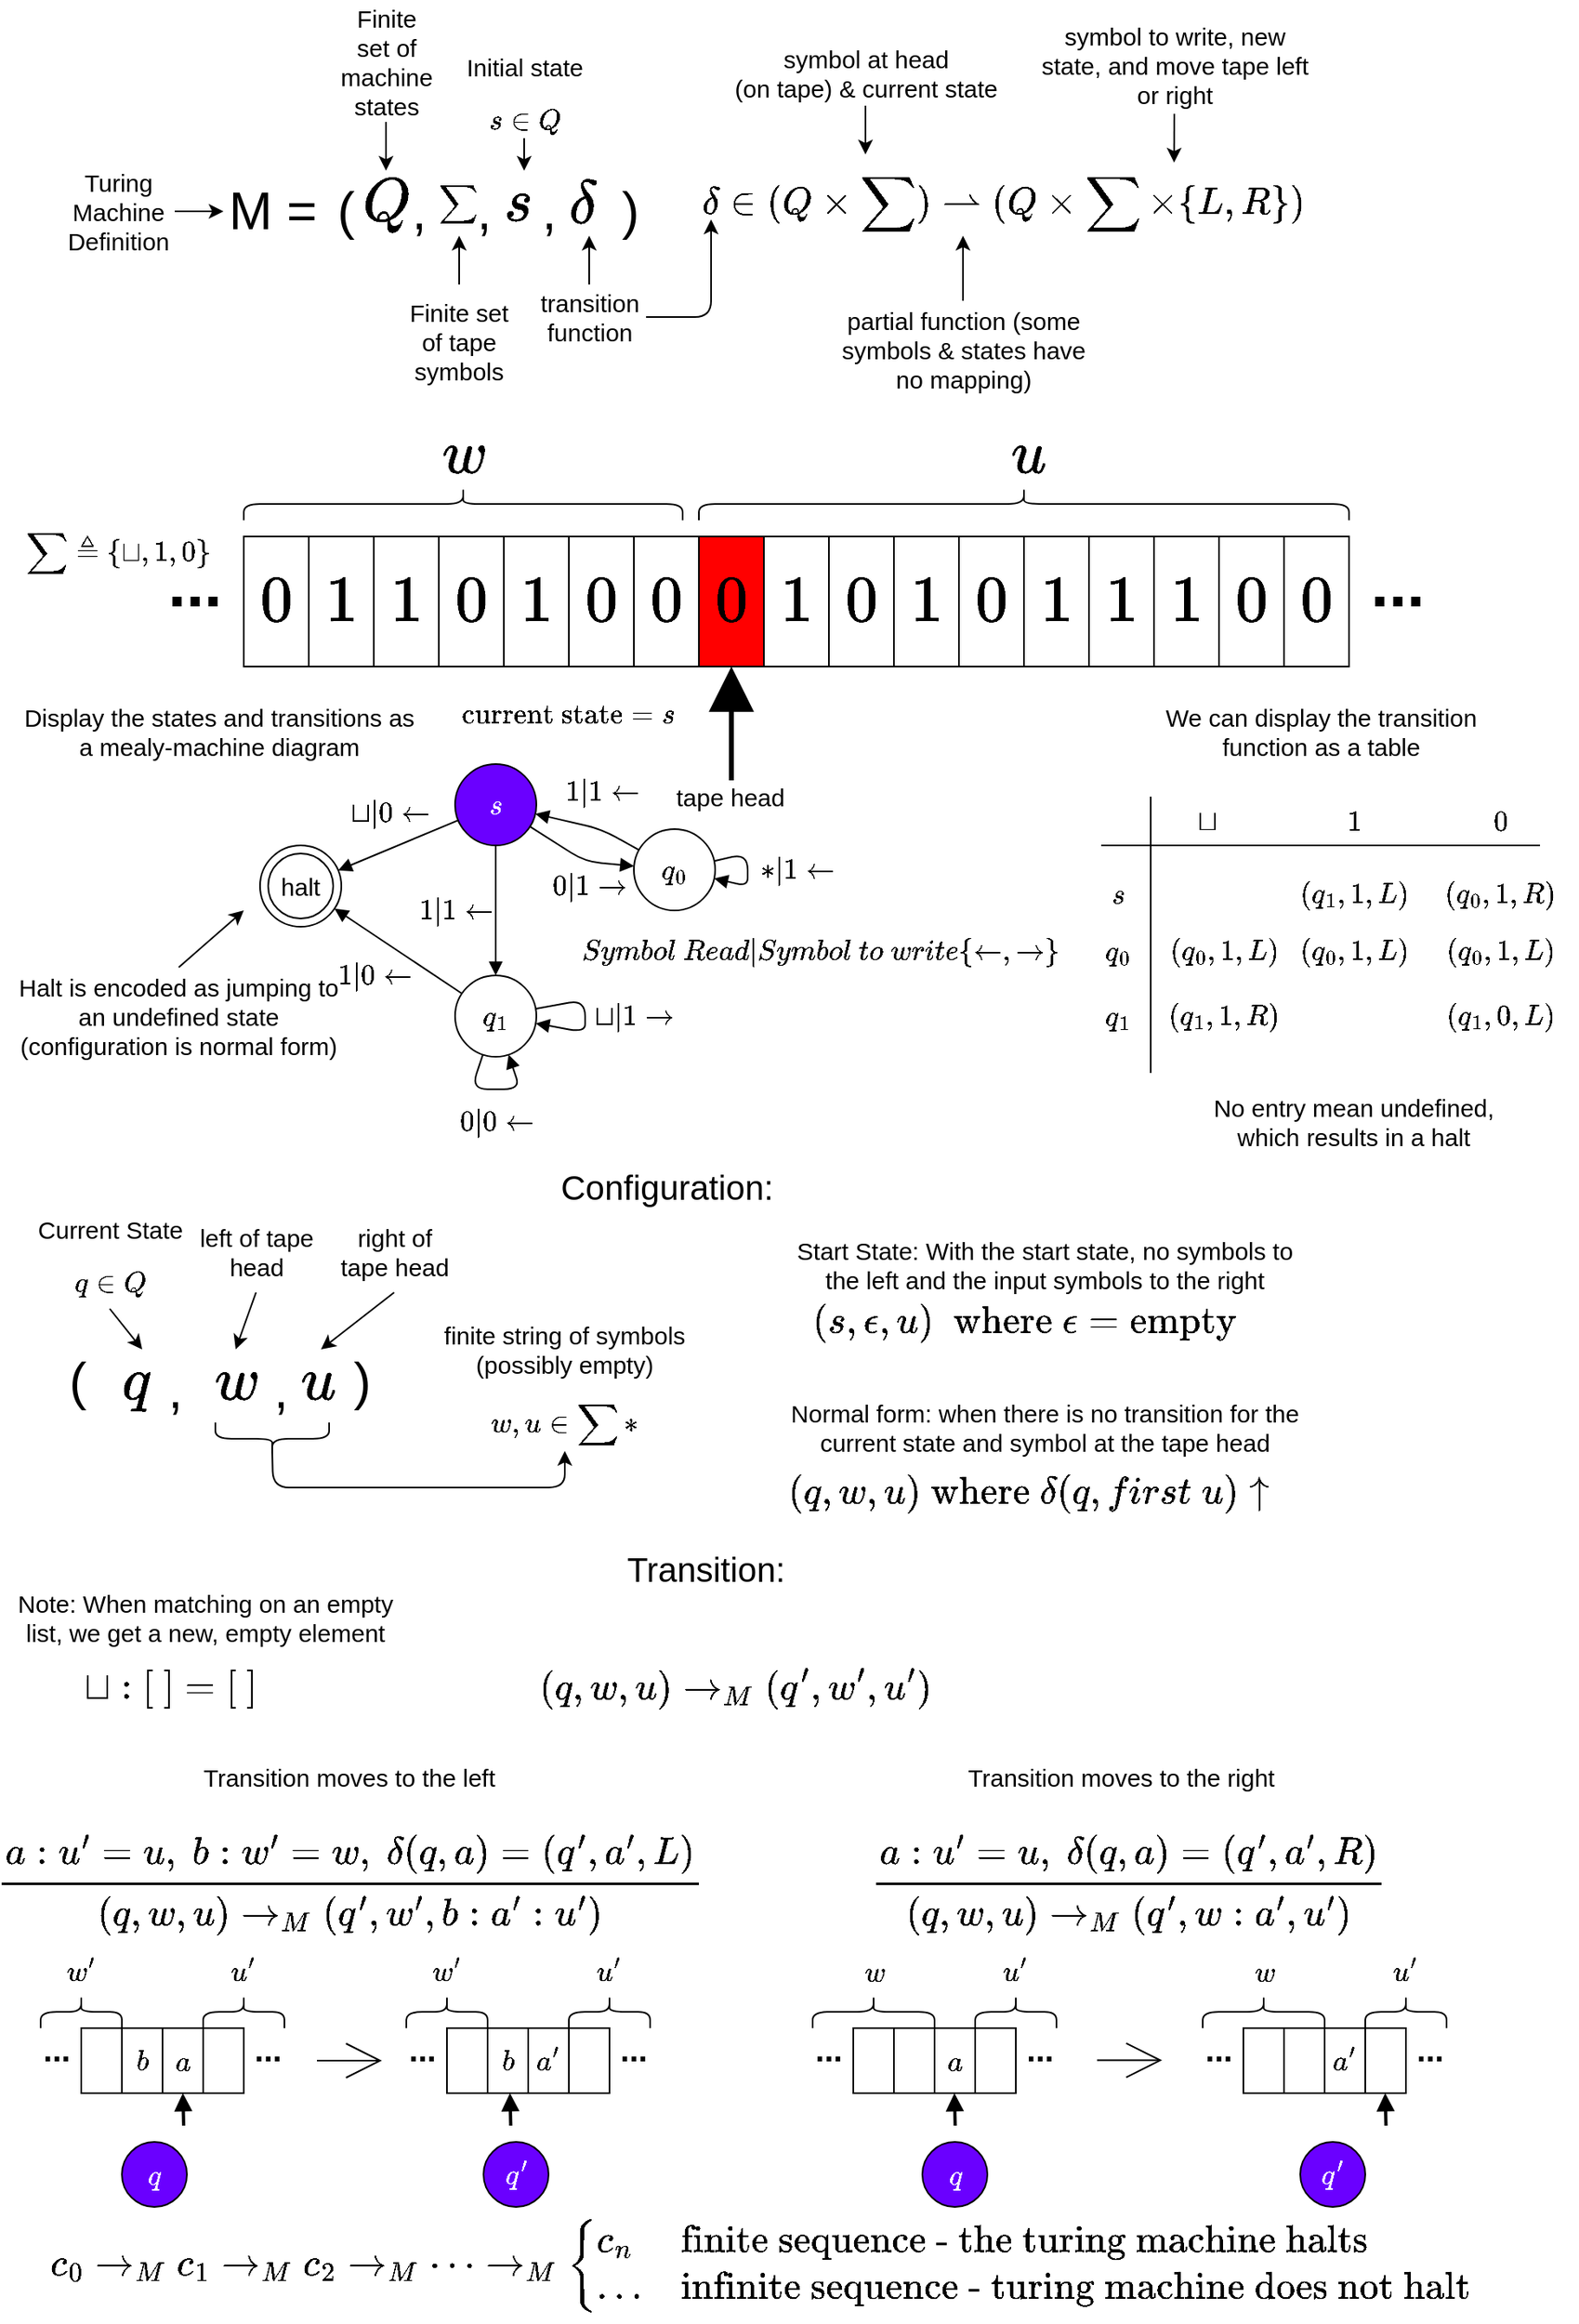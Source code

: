 <mxfile version="13.9.9" type="device"><diagram id="NkrquLTsiqt-V4ARRKd3" name="Page-1"><mxGraphModel dx="1936" dy="2066" grid="1" gridSize="10" guides="1" tooltips="1" connect="1" arrows="1" fold="1" page="1" pageScale="1" pageWidth="850" pageHeight="1100" math="1" shadow="0"><root><mxCell id="0"/><mxCell id="1" parent="0"/><mxCell id="69" value="" style="ellipse;whiteSpace=wrap;html=1;aspect=fixed;fontSize=15;strokeColor=#000000;fillColor=none;fontColor=#ffffff;" parent="1" vertex="1"><mxGeometry x="160" y="-570" width="50" height="50" as="geometry"/></mxCell><mxCell id="25" value="$$\delta \in (Q \times \sum) \rightharpoonup (Q \times \sum \times \{L,R\})$$" style="text;html=1;strokeColor=none;fillColor=none;align=center;verticalAlign=middle;whiteSpace=wrap;rounded=0;fontSize=20;" parent="1" vertex="1"><mxGeometry x="467.5" y="-985" width="300" height="40" as="geometry"/></mxCell><mxCell id="2" value="&lt;font style=&quot;font-size: 32px&quot;&gt;M =&lt;/font&gt;" style="text;html=1;strokeColor=none;fillColor=none;align=center;verticalAlign=middle;whiteSpace=wrap;rounded=0;" parent="1" vertex="1"><mxGeometry x="137.5" y="-975" width="60" height="30" as="geometry"/></mxCell><mxCell id="3" value="$$Q$$" style="text;html=1;strokeColor=none;fillColor=none;align=center;verticalAlign=middle;whiteSpace=wrap;rounded=0;fontSize=32;" parent="1" vertex="1"><mxGeometry x="217.5" y="-985" width="40" height="40" as="geometry"/></mxCell><mxCell id="5" value="$$\sum$$" style="text;whiteSpace=wrap;html=1;fontSize=14;verticalAlign=middle;" parent="1" vertex="1"><mxGeometry x="267.5" y="-985" width="30" height="40" as="geometry"/></mxCell><mxCell id="6" value="$$s$$" style="text;whiteSpace=wrap;html=1;fontSize=32;verticalAlign=middle;" parent="1" vertex="1"><mxGeometry x="307.5" y="-985" width="30" height="40" as="geometry"/></mxCell><mxCell id="7" value="$$\delta$$" style="text;whiteSpace=wrap;html=1;fontSize=32;verticalAlign=middle;" parent="1" vertex="1"><mxGeometry x="347.5" y="-982.5" width="30" height="37.5" as="geometry"/></mxCell><mxCell id="8" value="(" style="text;html=1;strokeColor=none;fillColor=none;align=center;verticalAlign=middle;whiteSpace=wrap;rounded=0;fontSize=32;" parent="1" vertex="1"><mxGeometry x="197.5" y="-975" width="30" height="30" as="geometry"/></mxCell><mxCell id="9" value=")" style="text;html=1;strokeColor=none;fillColor=none;align=center;verticalAlign=middle;whiteSpace=wrap;rounded=0;fontSize=32;" parent="1" vertex="1"><mxGeometry x="377.5" y="-975" width="20" height="30" as="geometry"/></mxCell><mxCell id="10" value="," style="text;html=1;strokeColor=none;fillColor=none;align=center;verticalAlign=middle;whiteSpace=wrap;rounded=0;fontSize=32;" parent="1" vertex="1"><mxGeometry x="287.5" y="-975" width="20" height="30" as="geometry"/></mxCell><mxCell id="12" value="," style="text;html=1;strokeColor=none;fillColor=none;align=center;verticalAlign=middle;whiteSpace=wrap;rounded=0;fontSize=32;" parent="1" vertex="1"><mxGeometry x="247.5" y="-975" width="20" height="30" as="geometry"/></mxCell><mxCell id="13" value="," style="text;html=1;strokeColor=none;fillColor=none;align=center;verticalAlign=middle;whiteSpace=wrap;rounded=0;fontSize=32;" parent="1" vertex="1"><mxGeometry x="327.5" y="-975" width="20" height="30" as="geometry"/></mxCell><mxCell id="16" style="edgeStyle=none;html=1;exitX=0.5;exitY=1;exitDx=0;exitDy=0;entryX=0.5;entryY=0;entryDx=0;entryDy=0;fontSize=15;" parent="1" source="15" target="3" edge="1"><mxGeometry relative="1" as="geometry"/></mxCell><mxCell id="15" value="Finite set of machine states" style="text;html=1;strokeColor=none;fillColor=none;align=center;verticalAlign=middle;whiteSpace=wrap;rounded=0;fontSize=15;" parent="1" vertex="1"><mxGeometry x="207.5" y="-1090" width="60" height="75" as="geometry"/></mxCell><mxCell id="18" style="edgeStyle=none;html=1;exitX=0.5;exitY=0;exitDx=0;exitDy=0;entryX=0.5;entryY=1;entryDx=0;entryDy=0;fontSize=15;" parent="1" source="17" target="5" edge="1"><mxGeometry relative="1" as="geometry"/></mxCell><mxCell id="17" value="Finite set of tape symbols" style="text;html=1;strokeColor=none;fillColor=none;align=center;verticalAlign=middle;whiteSpace=wrap;rounded=0;fontSize=15;" parent="1" vertex="1"><mxGeometry x="250" y="-915" width="65" height="70" as="geometry"/></mxCell><mxCell id="20" style="edgeStyle=none;html=1;exitX=0.5;exitY=1;exitDx=0;exitDy=0;entryX=0.5;entryY=0;entryDx=0;entryDy=0;fontSize=15;" parent="1" source="19" target="6" edge="1"><mxGeometry relative="1" as="geometry"/></mxCell><mxCell id="19" value="Initial state $$s \in Q$$" style="text;html=1;strokeColor=none;fillColor=none;align=center;verticalAlign=middle;whiteSpace=wrap;rounded=0;fontSize=15;" parent="1" vertex="1"><mxGeometry x="278.75" y="-1045" width="87.5" height="40" as="geometry"/></mxCell><mxCell id="22" style="edgeStyle=none;html=1;exitX=0.5;exitY=0;exitDx=0;exitDy=0;entryX=0.5;entryY=1;entryDx=0;entryDy=0;fontSize=15;" parent="1" source="21" target="7" edge="1"><mxGeometry relative="1" as="geometry"/></mxCell><mxCell id="21" value="transition function" style="text;html=1;strokeColor=none;fillColor=none;align=center;verticalAlign=middle;whiteSpace=wrap;rounded=0;fontSize=15;" parent="1" vertex="1"><mxGeometry x="318.75" y="-915" width="87.5" height="40" as="geometry"/></mxCell><mxCell id="24" style="edgeStyle=none;html=1;exitX=1;exitY=0.5;exitDx=0;exitDy=0;entryX=0;entryY=0.5;entryDx=0;entryDy=0;fontSize=15;" parent="1" source="23" target="2" edge="1"><mxGeometry relative="1" as="geometry"/></mxCell><mxCell id="23" value="Turing Machine Definition" style="text;html=1;strokeColor=none;fillColor=none;align=center;verticalAlign=middle;whiteSpace=wrap;rounded=0;fontSize=15;" parent="1" vertex="1"><mxGeometry x="37.5" y="-990" width="70" height="60" as="geometry"/></mxCell><mxCell id="27" style="edgeStyle=none;html=1;exitX=0.5;exitY=1;exitDx=0;exitDy=0;fontSize=20;" parent="1" source="26" edge="1"><mxGeometry relative="1" as="geometry"><mxPoint x="532.5" y="-995" as="targetPoint"/></mxGeometry></mxCell><mxCell id="26" value="symbol at head &lt;br&gt;(on tape) &amp;amp; current state" style="text;html=1;strokeColor=none;fillColor=none;align=center;verticalAlign=middle;whiteSpace=wrap;rounded=0;fontSize=15;" parent="1" vertex="1"><mxGeometry x="447.5" y="-1065" width="170" height="40" as="geometry"/></mxCell><mxCell id="29" style="edgeStyle=none;html=1;exitX=0.5;exitY=1;exitDx=0;exitDy=0;fontSize=20;" parent="1" source="28" edge="1"><mxGeometry relative="1" as="geometry"><mxPoint x="722.378" y="-990" as="targetPoint"/></mxGeometry></mxCell><mxCell id="28" value="symbol to write, new state, and move tape left or right" style="text;html=1;strokeColor=none;fillColor=none;align=center;verticalAlign=middle;whiteSpace=wrap;rounded=0;fontSize=15;" parent="1" vertex="1"><mxGeometry x="637.5" y="-1080" width="170" height="60" as="geometry"/></mxCell><mxCell id="30" value="$$0$$" style="rounded=0;whiteSpace=wrap;html=1;fontSize=34;fillColor=none;strokeColor=#000000;" parent="1" vertex="1"><mxGeometry x="150" y="-760" width="40" height="80" as="geometry"/></mxCell><mxCell id="31" value="$$1$$" style="rounded=0;whiteSpace=wrap;html=1;fontSize=34;fillColor=none;strokeColor=#000000;" parent="1" vertex="1"><mxGeometry x="190" y="-760" width="40" height="80" as="geometry"/></mxCell><mxCell id="32" value="$$1$$" style="rounded=0;whiteSpace=wrap;html=1;fontSize=34;fillColor=none;strokeColor=#000000;" parent="1" vertex="1"><mxGeometry x="230" y="-760" width="40" height="80" as="geometry"/></mxCell><mxCell id="33" value="$$0$$" style="rounded=0;whiteSpace=wrap;html=1;fontSize=34;fillColor=none;strokeColor=#000000;" parent="1" vertex="1"><mxGeometry x="270" y="-760" width="40" height="80" as="geometry"/></mxCell><mxCell id="34" value="$$1$$" style="rounded=0;whiteSpace=wrap;html=1;fontSize=34;fillColor=none;strokeColor=#000000;" parent="1" vertex="1"><mxGeometry x="310" y="-760" width="40" height="80" as="geometry"/></mxCell><mxCell id="35" value="$$0$$" style="rounded=0;whiteSpace=wrap;html=1;fontSize=34;fillColor=none;strokeColor=#000000;" parent="1" vertex="1"><mxGeometry x="350" y="-760" width="40" height="80" as="geometry"/></mxCell><mxCell id="36" value="$$0$$" style="rounded=0;whiteSpace=wrap;html=1;fontSize=34;fillColor=none;strokeColor=#000000;" parent="1" vertex="1"><mxGeometry x="390" y="-760" width="40" height="80" as="geometry"/></mxCell><mxCell id="37" value="$$0$$" style="rounded=0;whiteSpace=wrap;html=1;fontSize=34;fillColor=#FF0000;strokeColor=#000000;" parent="1" vertex="1"><mxGeometry x="430" y="-760" width="40" height="80" as="geometry"/></mxCell><mxCell id="38" value="$$1$$" style="rounded=0;whiteSpace=wrap;html=1;fontSize=34;fillColor=none;strokeColor=#000000;" parent="1" vertex="1"><mxGeometry x="470" y="-760" width="40" height="80" as="geometry"/></mxCell><mxCell id="39" value="$$0$$" style="rounded=0;whiteSpace=wrap;html=1;fontSize=34;fillColor=none;strokeColor=#000000;" parent="1" vertex="1"><mxGeometry x="510" y="-760" width="40" height="80" as="geometry"/></mxCell><mxCell id="40" value="$$1$$" style="rounded=0;whiteSpace=wrap;html=1;fontSize=34;fillColor=none;strokeColor=#000000;" parent="1" vertex="1"><mxGeometry x="550" y="-760" width="40" height="80" as="geometry"/></mxCell><mxCell id="41" value="$$0$$" style="rounded=0;whiteSpace=wrap;html=1;fontSize=34;fillColor=none;strokeColor=#000000;" parent="1" vertex="1"><mxGeometry x="590" y="-760" width="40" height="80" as="geometry"/></mxCell><mxCell id="42" value="$$1$$" style="rounded=0;whiteSpace=wrap;html=1;fontSize=34;fillColor=none;strokeColor=#000000;" parent="1" vertex="1"><mxGeometry x="630" y="-760" width="40" height="80" as="geometry"/></mxCell><mxCell id="43" value="$$1$$" style="rounded=0;whiteSpace=wrap;html=1;fontSize=34;fillColor=none;strokeColor=#000000;" parent="1" vertex="1"><mxGeometry x="670" y="-760" width="40" height="80" as="geometry"/></mxCell><mxCell id="44" value="$$1$$" style="rounded=0;whiteSpace=wrap;html=1;fontSize=34;fillColor=none;strokeColor=#000000;" parent="1" vertex="1"><mxGeometry x="710" y="-760" width="40" height="80" as="geometry"/></mxCell><mxCell id="45" value="$$0$$" style="rounded=0;whiteSpace=wrap;html=1;fontSize=34;fillColor=none;strokeColor=#000000;" parent="1" vertex="1"><mxGeometry x="750" y="-760" width="40" height="80" as="geometry"/></mxCell><mxCell id="46" value="$$0$$" style="rounded=0;whiteSpace=wrap;html=1;fontSize=34;fillColor=none;strokeColor=#000000;" parent="1" vertex="1"><mxGeometry x="790" y="-760" width="40" height="80" as="geometry"/></mxCell><mxCell id="54" value="..." style="text;html=1;strokeColor=none;fillColor=none;align=center;verticalAlign=bottom;whiteSpace=wrap;rounded=0;fontSize=40;fontStyle=1" parent="1" vertex="1"><mxGeometry x="90" y="-735" width="60" height="30" as="geometry"/></mxCell><mxCell id="55" value="..." style="text;html=1;strokeColor=none;fillColor=none;align=center;verticalAlign=bottom;whiteSpace=wrap;rounded=0;fontSize=40;fontStyle=1" parent="1" vertex="1"><mxGeometry x="830" y="-735" width="60" height="30" as="geometry"/></mxCell><mxCell id="56" value="$$\sum \triangleq \{\sqcup,1,0\}$$" style="text;html=1;strokeColor=none;fillColor=none;align=center;verticalAlign=middle;whiteSpace=wrap;rounded=0;fontSize=15;" parent="1" vertex="1"><mxGeometry x="10" y="-780" width="125" height="60" as="geometry"/></mxCell><mxCell id="58" value="" style="endArrow=block;html=1;fontSize=15;entryX=0.5;entryY=1;entryDx=0;entryDy=0;endFill=1;endSize=20;strokeWidth=3;" parent="1" target="37" edge="1"><mxGeometry width="50" height="50" relative="1" as="geometry"><mxPoint x="450" y="-610" as="sourcePoint"/><mxPoint x="510" y="-630" as="targetPoint"/></mxGeometry></mxCell><mxCell id="59" value="tape head" style="text;html=1;strokeColor=none;fillColor=none;align=center;verticalAlign=middle;whiteSpace=wrap;rounded=0;fontSize=15;" parent="1" vertex="1"><mxGeometry x="398.75" y="-610" width="101.25" height="20" as="geometry"/></mxCell><mxCell id="60" value="partial function (some symbols &amp;amp; states have no mapping)" style="text;html=1;strokeColor=none;fillColor=none;align=center;verticalAlign=middle;whiteSpace=wrap;rounded=0;fontSize=15;" parent="1" vertex="1"><mxGeometry x="507.5" y="-905" width="170" height="60" as="geometry"/></mxCell><mxCell id="62" style="edgeStyle=none;html=1;exitX=0.5;exitY=0;exitDx=0;exitDy=0;fontSize=20;" parent="1" source="60" edge="1"><mxGeometry relative="1" as="geometry"><mxPoint x="537.5" y="-1035" as="sourcePoint"/><mxPoint x="592.5" y="-945" as="targetPoint"/></mxGeometry></mxCell><mxCell id="64" style="edgeStyle=none;html=1;fontSize=20;" parent="1" edge="1"><mxGeometry relative="1" as="geometry"><mxPoint x="397.5" y="-895" as="sourcePoint"/><mxPoint x="437.5" y="-955" as="targetPoint"/><Array as="points"><mxPoint x="437.5" y="-895"/></Array></mxGeometry></mxCell><mxCell id="70" value="$$0|1\rightarrow$$" style="edgeStyle=none;html=1;fontSize=15;endArrow=block;endFill=1;endSize=6;strokeWidth=1;labelBackgroundColor=none;" parent="1" source="65" target="72" edge="1"><mxGeometry x="0.25" y="-15" relative="1" as="geometry"><Array as="points"><mxPoint x="360" y="-560"/></Array><mxPoint as="offset"/></mxGeometry></mxCell><mxCell id="71" value="$$1|1\leftarrow$$" style="edgeStyle=none;html=1;exitX=0.5;exitY=1;exitDx=0;exitDy=0;entryX=0.5;entryY=0;entryDx=0;entryDy=0;labelBackgroundColor=none;fontSize=15;endArrow=block;endFill=1;endSize=6;strokeWidth=1;" parent="1" source="65" target="67" edge="1"><mxGeometry y="-25" relative="1" as="geometry"><mxPoint as="offset"/></mxGeometry></mxCell><mxCell id="65" value="$$s$$" style="ellipse;whiteSpace=wrap;html=1;aspect=fixed;fontSize=15;strokeColor=#000000;fillColor=#6a00ff;fontColor=#ffffff;" parent="1" vertex="1"><mxGeometry x="280" y="-620" width="50" height="50" as="geometry"/></mxCell><mxCell id="74" value="$$1|0\leftarrow$$" style="edgeStyle=none;html=1;labelBackgroundColor=none;fontSize=15;endArrow=block;endFill=1;endSize=6;strokeWidth=1;" parent="1" source="67" target="69" edge="1"><mxGeometry x="0.088" y="21" relative="1" as="geometry"><mxPoint as="offset"/></mxGeometry></mxCell><mxCell id="67" value="&lt;font color=&quot;#000000&quot;&gt;$$q_1$$&lt;/font&gt;" style="ellipse;whiteSpace=wrap;html=1;aspect=fixed;fontSize=15;strokeColor=#000000;fillColor=none;fontColor=#ffffff;" parent="1" vertex="1"><mxGeometry x="280" y="-490" width="50" height="50" as="geometry"/></mxCell><mxCell id="73" value="$$1|1\leftarrow$$" style="edgeStyle=none;html=1;labelBackgroundColor=none;fontSize=15;endArrow=block;endFill=1;endSize=6;strokeWidth=1;" parent="1" source="72" target="65" edge="1"><mxGeometry x="-0.076" y="-22" relative="1" as="geometry"><Array as="points"><mxPoint x="370" y="-580"/></Array><mxPoint as="offset"/></mxGeometry></mxCell><mxCell id="72" value="&lt;font color=&quot;#000000&quot;&gt;$$q_0$$&lt;/font&gt;" style="ellipse;whiteSpace=wrap;html=1;aspect=fixed;fontSize=15;strokeColor=#000000;fillColor=none;fontColor=#ffffff;" parent="1" vertex="1"><mxGeometry x="390" y="-580" width="50" height="50" as="geometry"/></mxCell><mxCell id="75" value="$$0|0\leftarrow$$" style="edgeStyle=none;html=1;labelBackgroundColor=none;fontSize=15;endArrow=block;endFill=1;endSize=6;strokeWidth=1;" parent="1" source="67" target="67" edge="1"><mxGeometry y="-20" relative="1" as="geometry"><Array as="points"><mxPoint x="320" y="-420"/></Array><mxPoint as="offset"/></mxGeometry></mxCell><mxCell id="77" value="&lt;font color=&quot;#000000&quot;&gt;halt&lt;/font&gt;" style="ellipse;whiteSpace=wrap;html=1;aspect=fixed;fontSize=15;strokeColor=#000000;fillColor=none;fontColor=#ffffff;" parent="1" vertex="1"><mxGeometry x="165" y="-565" width="40" height="40" as="geometry"/></mxCell><mxCell id="109" style="edgeStyle=none;html=1;exitX=0.5;exitY=0;exitDx=0;exitDy=0;labelBackgroundColor=none;fontSize=15;endArrow=classic;endFill=1;endSize=6;strokeWidth=1;" parent="1" source="80" edge="1"><mxGeometry relative="1" as="geometry"><mxPoint x="150" y="-530" as="targetPoint"/></mxGeometry></mxCell><mxCell id="80" value="Halt is encoded as jumping to an undefined state (configuration is normal form)" style="text;html=1;strokeColor=none;fillColor=none;align=center;verticalAlign=middle;whiteSpace=wrap;rounded=0;fontSize=15;" parent="1" vertex="1"><mxGeometry x="10" y="-495" width="200" height="60" as="geometry"/></mxCell><mxCell id="82" value="(" style="text;html=1;strokeColor=none;fillColor=none;align=center;verticalAlign=middle;whiteSpace=wrap;rounded=0;fontSize=32;" parent="1" vertex="1"><mxGeometry x="32.5" y="-255" width="30" height="30" as="geometry"/></mxCell><mxCell id="83" value=")" style="text;html=1;strokeColor=none;fillColor=none;align=center;verticalAlign=middle;whiteSpace=wrap;rounded=0;fontSize=32;" parent="1" vertex="1"><mxGeometry x="212.5" y="-255" width="20" height="30" as="geometry"/></mxCell><mxCell id="84" value="," style="text;html=1;strokeColor=none;fillColor=none;align=center;verticalAlign=middle;whiteSpace=wrap;rounded=0;fontSize=32;" parent="1" vertex="1"><mxGeometry x="97.5" y="-250" width="20" height="30" as="geometry"/></mxCell><mxCell id="85" value="$$q$$" style="text;whiteSpace=wrap;html=1;fontSize=32;verticalAlign=middle;" parent="1" vertex="1"><mxGeometry x="72.5" y="-260" width="30" height="40" as="geometry"/></mxCell><mxCell id="86" value="$$w$$" style="text;whiteSpace=wrap;html=1;fontSize=32;verticalAlign=middle;" parent="1" vertex="1"><mxGeometry x="130" y="-260" width="30" height="40" as="geometry"/></mxCell><mxCell id="87" value="$$u$$" style="text;whiteSpace=wrap;html=1;fontSize=32;verticalAlign=middle;" parent="1" vertex="1"><mxGeometry x="182.5" y="-260" width="30" height="40" as="geometry"/></mxCell><mxCell id="88" value="," style="text;html=1;strokeColor=none;fillColor=none;align=center;verticalAlign=middle;whiteSpace=wrap;rounded=0;fontSize=32;" parent="1" vertex="1"><mxGeometry x="162.5" y="-250" width="20" height="30" as="geometry"/></mxCell><mxCell id="90" style="edgeStyle=none;html=1;exitX=0.5;exitY=1;exitDx=0;exitDy=0;entryX=0.5;entryY=0;entryDx=0;entryDy=0;labelBackgroundColor=none;fontSize=15;endArrow=classic;endFill=1;endSize=6;strokeWidth=1;" parent="1" source="89" target="85" edge="1"><mxGeometry relative="1" as="geometry"/></mxCell><mxCell id="89" value="Current State&lt;br style=&quot;font-size: 15px;&quot;&gt;$$q \in Q$$" style="text;whiteSpace=wrap;html=1;fontSize=15;verticalAlign=middle;align=center;" parent="1" vertex="1"><mxGeometry x="7.5" y="-335" width="120" height="50" as="geometry"/></mxCell><mxCell id="91" value="finite string of symbols (possibly empty)&lt;br&gt;$$w,u \in \sum*$$" style="text;whiteSpace=wrap;html=1;fontSize=15;verticalAlign=middle;align=center;" parent="1" vertex="1"><mxGeometry x="270" y="-267.5" width="155" height="70" as="geometry"/></mxCell><mxCell id="107" style="edgeStyle=none;html=1;exitX=0.1;exitY=0.5;exitDx=0;exitDy=0;exitPerimeter=0;entryX=0.5;entryY=1;entryDx=0;entryDy=0;labelBackgroundColor=none;fontSize=15;endArrow=classic;endFill=1;endSize=6;strokeWidth=1;" parent="1" source="93" target="91" edge="1"><mxGeometry relative="1" as="geometry"><Array as="points"><mxPoint x="168" y="-175"/><mxPoint x="347.5" y="-175"/></Array></mxGeometry></mxCell><mxCell id="93" value="" style="shape=curlyBracket;whiteSpace=wrap;html=1;rounded=1;flipH=1;fontSize=15;strokeColor=#000000;fillColor=none;rotation=90;" parent="1" vertex="1"><mxGeometry x="157.5" y="-240" width="20" height="70" as="geometry"/></mxCell><mxCell id="97" style="edgeStyle=none;html=1;exitX=0.5;exitY=1;exitDx=0;exitDy=0;entryX=0.5;entryY=0;entryDx=0;entryDy=0;labelBackgroundColor=none;fontSize=15;endArrow=classic;endFill=1;endSize=6;strokeWidth=1;" parent="1" source="94" target="86" edge="1"><mxGeometry relative="1" as="geometry"/></mxCell><mxCell id="94" value="left of tape head" style="text;whiteSpace=wrap;html=1;fontSize=15;verticalAlign=middle;align=center;" parent="1" vertex="1"><mxGeometry x="117.5" y="-345" width="80" height="50" as="geometry"/></mxCell><mxCell id="98" style="edgeStyle=none;html=1;exitX=0.5;exitY=1;exitDx=0;exitDy=0;entryX=0.5;entryY=0;entryDx=0;entryDy=0;labelBackgroundColor=none;fontSize=15;endArrow=classic;endFill=1;endSize=6;strokeWidth=1;" parent="1" source="95" target="87" edge="1"><mxGeometry relative="1" as="geometry"/></mxCell><mxCell id="95" value="right of tape head" style="text;whiteSpace=wrap;html=1;fontSize=15;verticalAlign=middle;align=center;" parent="1" vertex="1"><mxGeometry x="202.5" y="-345" width="80" height="50" as="geometry"/></mxCell><mxCell id="99" value="$$(s, \epsilon, u) \ \text{ where } \epsilon = \text{empty }$$" style="text;html=1;strokeColor=none;fillColor=none;align=center;verticalAlign=middle;whiteSpace=wrap;rounded=0;fontSize=20;" parent="1" vertex="1"><mxGeometry x="482.5" y="-297.5" width="300" height="40" as="geometry"/></mxCell><mxCell id="100" value="$$(q,w,u) \text{ where } \delta(q, first \ u)\uparrow$$" style="text;html=1;strokeColor=none;fillColor=none;align=center;verticalAlign=middle;whiteSpace=wrap;rounded=0;fontSize=20;" parent="1" vertex="1"><mxGeometry x="482.5" y="-192.5" width="300" height="40" as="geometry"/></mxCell><mxCell id="101" value="" style="shape=curlyBracket;whiteSpace=wrap;html=1;rounded=1;flipH=1;fontSize=15;strokeColor=#000000;fillColor=none;rotation=-90;" parent="1" vertex="1"><mxGeometry x="620" y="-980" width="20" height="400" as="geometry"/></mxCell><mxCell id="102" value="$$u$$" style="text;whiteSpace=wrap;html=1;fontSize=32;verticalAlign=middle;" parent="1" vertex="1"><mxGeometry x="620" y="-830" width="30" height="40" as="geometry"/></mxCell><mxCell id="103" value="" style="shape=curlyBracket;whiteSpace=wrap;html=1;rounded=1;flipH=1;fontSize=15;strokeColor=#000000;fillColor=none;rotation=-90;" parent="1" vertex="1"><mxGeometry x="275" y="-915" width="20" height="270" as="geometry"/></mxCell><mxCell id="104" value="$$w$$" style="text;whiteSpace=wrap;html=1;fontSize=32;verticalAlign=middle;" parent="1" vertex="1"><mxGeometry x="270" y="-830" width="30" height="40" as="geometry"/></mxCell><mxCell id="105" value="Normal form: when there is no transition for the current state and symbol at the tape head" style="text;html=1;strokeColor=none;fillColor=none;align=center;verticalAlign=middle;whiteSpace=wrap;rounded=0;fontSize=15;" parent="1" vertex="1"><mxGeometry x="482.5" y="-227.5" width="320" height="30" as="geometry"/></mxCell><mxCell id="106" value="Start State: With the start state, no symbols to the left and the input symbols to the right" style="text;html=1;strokeColor=none;fillColor=none;align=center;verticalAlign=middle;whiteSpace=wrap;rounded=0;fontSize=15;" parent="1" vertex="1"><mxGeometry x="482.5" y="-327.5" width="320" height="30" as="geometry"/></mxCell><mxCell id="108" value="$$Symbol \ Read | Symbol \ to \ write \{\leftarrow,\rightarrow\}$$" style="text;html=1;strokeColor=none;fillColor=none;align=center;verticalAlign=middle;whiteSpace=wrap;rounded=0;fontSize=15;" parent="1" vertex="1"><mxGeometry x="360" y="-520" width="290" height="30" as="geometry"/></mxCell><mxCell id="112" value="$$(q,w,u)\to_M(q',w',u')$$" style="text;html=1;strokeColor=none;fillColor=none;align=center;verticalAlign=middle;whiteSpace=wrap;rounded=0;fontSize=20;" parent="1" vertex="1"><mxGeometry x="302.5" y="-72.5" width="300" height="40" as="geometry"/></mxCell><mxCell id="113" value="$$\cfrac{a:u' = u, \ b:w' = w, \ \delta(q,a) = (q',a',L)}{(q,w,u) \to_M (q', w', b:a':u')}$$" style="text;html=1;strokeColor=none;fillColor=none;align=center;verticalAlign=middle;whiteSpace=wrap;rounded=0;fontSize=20;" parent="1" vertex="1"><mxGeometry x="65" y="47.5" width="300" height="40" as="geometry"/></mxCell><mxCell id="114" value="$$\cfrac{a:u' = u, \ \delta(q,a) = (q',a',R)}{(q,w,u) \to_M (q', w:a', u')}$$" style="text;html=1;strokeColor=none;fillColor=none;align=center;verticalAlign=middle;whiteSpace=wrap;rounded=0;fontSize=20;" parent="1" vertex="1"><mxGeometry x="545" y="47.5" width="300" height="40" as="geometry"/></mxCell><mxCell id="115" value="Transition moves to the left" style="text;html=1;strokeColor=none;fillColor=none;align=center;verticalAlign=middle;whiteSpace=wrap;rounded=0;fontSize=15;" parent="1" vertex="1"><mxGeometry x="55" y="-12.5" width="320" height="30" as="geometry"/></mxCell><mxCell id="116" value="Transition moves to the right" style="text;html=1;strokeColor=none;fillColor=none;align=center;verticalAlign=middle;whiteSpace=wrap;rounded=0;fontSize=15;" parent="1" vertex="1"><mxGeometry x="530" y="-12.5" width="320" height="30" as="geometry"/></mxCell><mxCell id="117" value="$$b$$" style="rounded=0;whiteSpace=wrap;html=1;fontSize=15;strokeColor=#000000;fillColor=none;" parent="1" vertex="1"><mxGeometry x="75" y="157.5" width="25" height="40" as="geometry"/></mxCell><mxCell id="118" value="$$a$$" style="rounded=0;whiteSpace=wrap;html=1;fontSize=15;strokeColor=#000000;fillColor=none;" parent="1" vertex="1"><mxGeometry x="100" y="157.5" width="25" height="40" as="geometry"/></mxCell><mxCell id="119" value="" style="rounded=0;whiteSpace=wrap;html=1;fontSize=15;strokeColor=#000000;fillColor=none;" parent="1" vertex="1"><mxGeometry x="125" y="157.5" width="25" height="40" as="geometry"/></mxCell><mxCell id="120" value="..." style="text;html=1;strokeColor=none;fillColor=none;align=center;verticalAlign=bottom;whiteSpace=wrap;rounded=0;fontSize=20;fontStyle=1" parent="1" vertex="1"><mxGeometry x="20" y="170" width="30" height="15" as="geometry"/></mxCell><mxCell id="121" value="..." style="text;html=1;strokeColor=none;fillColor=none;align=center;verticalAlign=bottom;whiteSpace=wrap;rounded=0;fontSize=20;fontStyle=1" parent="1" vertex="1"><mxGeometry x="150" y="170" width="30" height="15" as="geometry"/></mxCell><mxCell id="122" value="" style="rounded=0;whiteSpace=wrap;html=1;fontSize=15;strokeColor=#000000;fillColor=none;" parent="1" vertex="1"><mxGeometry x="50" y="157.5" width="25" height="40" as="geometry"/></mxCell><mxCell id="123" value="" style="shape=curlyBracket;whiteSpace=wrap;html=1;rounded=1;flipH=1;fontSize=20;strokeColor=#000000;fillColor=none;rotation=-90;" parent="1" vertex="1"><mxGeometry x="40" y="122.5" width="20" height="50" as="geometry"/></mxCell><mxCell id="124" value="$$w'$$" style="text;html=1;strokeColor=none;fillColor=none;align=center;verticalAlign=middle;whiteSpace=wrap;rounded=0;fontSize=15;" parent="1" vertex="1"><mxGeometry x="20" y="107.5" width="60" height="30" as="geometry"/></mxCell><mxCell id="125" value="" style="shape=curlyBracket;whiteSpace=wrap;html=1;rounded=1;flipH=1;fontSize=20;strokeColor=#000000;fillColor=none;rotation=-90;" parent="1" vertex="1"><mxGeometry x="140" y="122.5" width="20" height="50" as="geometry"/></mxCell><mxCell id="127" value="$$u'$$" style="text;html=1;strokeColor=none;fillColor=none;align=center;verticalAlign=middle;whiteSpace=wrap;rounded=0;fontSize=15;" parent="1" vertex="1"><mxGeometry x="120" y="107.5" width="60" height="30" as="geometry"/></mxCell><mxCell id="128" value="" style="endArrow=block;html=1;labelBackgroundColor=none;fontSize=15;endSize=6;strokeWidth=2;entryX=0.5;entryY=1;entryDx=0;entryDy=0;endFill=1;" parent="1" target="118" edge="1"><mxGeometry width="50" height="50" relative="1" as="geometry"><mxPoint x="113" y="217.5" as="sourcePoint"/><mxPoint x="145" y="207.5" as="targetPoint"/></mxGeometry></mxCell><mxCell id="129" value="$$q$$" style="ellipse;whiteSpace=wrap;html=1;aspect=fixed;fontSize=15;strokeColor=#000000;fillColor=#6a00ff;fontColor=#ffffff;" parent="1" vertex="1"><mxGeometry x="75" y="227.5" width="40" height="40" as="geometry"/></mxCell><mxCell id="130" value="$$b$$" style="rounded=0;whiteSpace=wrap;html=1;fontSize=15;strokeColor=#000000;fillColor=none;" parent="1" vertex="1"><mxGeometry x="300" y="157.5" width="25" height="40" as="geometry"/></mxCell><mxCell id="131" value="$$a'$$" style="rounded=0;whiteSpace=wrap;html=1;fontSize=15;strokeColor=#000000;fillColor=none;" parent="1" vertex="1"><mxGeometry x="325" y="157.5" width="25" height="40" as="geometry"/></mxCell><mxCell id="132" value="" style="rounded=0;whiteSpace=wrap;html=1;fontSize=15;strokeColor=#000000;fillColor=none;" parent="1" vertex="1"><mxGeometry x="350" y="157.5" width="25" height="40" as="geometry"/></mxCell><mxCell id="133" value="..." style="text;html=1;strokeColor=none;fillColor=none;align=center;verticalAlign=bottom;whiteSpace=wrap;rounded=0;fontSize=20;fontStyle=1" parent="1" vertex="1"><mxGeometry x="245" y="170" width="30" height="15" as="geometry"/></mxCell><mxCell id="134" value="..." style="text;html=1;strokeColor=none;fillColor=none;align=center;verticalAlign=bottom;whiteSpace=wrap;rounded=0;fontSize=20;fontStyle=1" parent="1" vertex="1"><mxGeometry x="375" y="170" width="30" height="15" as="geometry"/></mxCell><mxCell id="135" value="" style="rounded=0;whiteSpace=wrap;html=1;fontSize=15;strokeColor=#000000;fillColor=none;" parent="1" vertex="1"><mxGeometry x="275" y="157.5" width="25" height="40" as="geometry"/></mxCell><mxCell id="136" value="" style="shape=curlyBracket;whiteSpace=wrap;html=1;rounded=1;flipH=1;fontSize=20;strokeColor=#000000;fillColor=none;rotation=-90;" parent="1" vertex="1"><mxGeometry x="265" y="122.5" width="20" height="50" as="geometry"/></mxCell><mxCell id="137" value="$$w'$$" style="text;html=1;strokeColor=none;fillColor=none;align=center;verticalAlign=middle;whiteSpace=wrap;rounded=0;fontSize=15;" parent="1" vertex="1"><mxGeometry x="245" y="107.5" width="60" height="30" as="geometry"/></mxCell><mxCell id="138" value="" style="shape=curlyBracket;whiteSpace=wrap;html=1;rounded=1;flipH=1;fontSize=20;strokeColor=#000000;fillColor=none;rotation=-90;" parent="1" vertex="1"><mxGeometry x="365" y="122.5" width="20" height="50" as="geometry"/></mxCell><mxCell id="139" value="$$u'$$" style="text;html=1;strokeColor=none;fillColor=none;align=center;verticalAlign=middle;whiteSpace=wrap;rounded=0;fontSize=15;" parent="1" vertex="1"><mxGeometry x="345" y="107.5" width="60" height="30" as="geometry"/></mxCell><mxCell id="140" value="" style="endArrow=block;html=1;labelBackgroundColor=none;fontSize=15;endSize=6;strokeWidth=2;entryX=0.5;entryY=1;entryDx=0;entryDy=0;endFill=1;" parent="1" edge="1"><mxGeometry width="50" height="50" relative="1" as="geometry"><mxPoint x="314.25" y="217.5" as="sourcePoint"/><mxPoint x="313.75" y="197.5" as="targetPoint"/></mxGeometry></mxCell><mxCell id="141" value="$$q'$$" style="ellipse;whiteSpace=wrap;html=1;aspect=fixed;fontSize=15;strokeColor=#000000;fillColor=#6a00ff;fontColor=#ffffff;" parent="1" vertex="1"><mxGeometry x="297.5" y="227.5" width="40" height="40" as="geometry"/></mxCell><mxCell id="142" value="" style="rounded=0;whiteSpace=wrap;html=1;fontSize=15;strokeColor=#000000;fillColor=none;" parent="1" vertex="1"><mxGeometry x="550" y="157.5" width="25" height="40" as="geometry"/></mxCell><mxCell id="143" value="$$a$$" style="rounded=0;whiteSpace=wrap;html=1;fontSize=15;strokeColor=#000000;fillColor=none;" parent="1" vertex="1"><mxGeometry x="575" y="157.5" width="25" height="40" as="geometry"/></mxCell><mxCell id="144" value="" style="rounded=0;whiteSpace=wrap;html=1;fontSize=15;strokeColor=#000000;fillColor=none;" parent="1" vertex="1"><mxGeometry x="600" y="157.5" width="25" height="40" as="geometry"/></mxCell><mxCell id="145" value="..." style="text;html=1;strokeColor=none;fillColor=none;align=center;verticalAlign=bottom;whiteSpace=wrap;rounded=0;fontSize=20;fontStyle=1" parent="1" vertex="1"><mxGeometry x="495" y="170" width="30" height="15" as="geometry"/></mxCell><mxCell id="146" value="..." style="text;html=1;strokeColor=none;fillColor=none;align=center;verticalAlign=bottom;whiteSpace=wrap;rounded=0;fontSize=20;fontStyle=1" parent="1" vertex="1"><mxGeometry x="625" y="170" width="30" height="15" as="geometry"/></mxCell><mxCell id="147" value="" style="rounded=0;whiteSpace=wrap;html=1;fontSize=15;strokeColor=#000000;fillColor=none;" parent="1" vertex="1"><mxGeometry x="525" y="157.5" width="25" height="40" as="geometry"/></mxCell><mxCell id="148" value="" style="shape=curlyBracket;whiteSpace=wrap;html=1;rounded=1;flipH=1;fontSize=20;strokeColor=#000000;fillColor=none;rotation=-90;" parent="1" vertex="1"><mxGeometry x="615" y="122.5" width="20" height="50" as="geometry"/></mxCell><mxCell id="149" value="$$u'$$" style="text;html=1;strokeColor=none;fillColor=none;align=center;verticalAlign=middle;whiteSpace=wrap;rounded=0;fontSize=15;" parent="1" vertex="1"><mxGeometry x="595" y="107.5" width="60" height="30" as="geometry"/></mxCell><mxCell id="150" value="" style="shape=curlyBracket;whiteSpace=wrap;html=1;rounded=1;flipH=1;fontSize=20;strokeColor=#000000;fillColor=none;rotation=-90;" parent="1" vertex="1"><mxGeometry x="527.5" y="110" width="20" height="75" as="geometry"/></mxCell><mxCell id="151" value="$$w$$" style="text;html=1;strokeColor=none;fillColor=none;align=center;verticalAlign=middle;whiteSpace=wrap;rounded=0;fontSize=15;" parent="1" vertex="1"><mxGeometry x="507.5" y="107.5" width="60" height="30" as="geometry"/></mxCell><mxCell id="152" value="" style="endArrow=block;html=1;labelBackgroundColor=none;fontSize=15;endSize=6;strokeWidth=2;entryX=0.5;entryY=1;entryDx=0;entryDy=0;endFill=1;" parent="1" edge="1"><mxGeometry width="50" height="50" relative="1" as="geometry"><mxPoint x="587.71" y="217.5" as="sourcePoint"/><mxPoint x="587.21" y="197.5" as="targetPoint"/></mxGeometry></mxCell><mxCell id="153" value="$$q$$" style="ellipse;whiteSpace=wrap;html=1;aspect=fixed;fontSize=15;strokeColor=#000000;fillColor=#6a00ff;fontColor=#ffffff;" parent="1" vertex="1"><mxGeometry x="567.5" y="227.5" width="40" height="40" as="geometry"/></mxCell><mxCell id="154" value="" style="rounded=0;whiteSpace=wrap;html=1;fontSize=15;strokeColor=#000000;fillColor=none;" parent="1" vertex="1"><mxGeometry x="790" y="157.5" width="25" height="40" as="geometry"/></mxCell><mxCell id="155" value="$$a'$$" style="rounded=0;whiteSpace=wrap;html=1;fontSize=15;strokeColor=#000000;fillColor=none;" parent="1" vertex="1"><mxGeometry x="815" y="157.5" width="25" height="40" as="geometry"/></mxCell><mxCell id="156" value="" style="rounded=0;whiteSpace=wrap;html=1;fontSize=15;strokeColor=#000000;fillColor=none;" parent="1" vertex="1"><mxGeometry x="840" y="157.5" width="25" height="40" as="geometry"/></mxCell><mxCell id="157" value="..." style="text;html=1;strokeColor=none;fillColor=none;align=center;verticalAlign=bottom;whiteSpace=wrap;rounded=0;fontSize=20;fontStyle=1" parent="1" vertex="1"><mxGeometry x="735" y="170" width="30" height="15" as="geometry"/></mxCell><mxCell id="158" value="..." style="text;html=1;strokeColor=none;fillColor=none;align=center;verticalAlign=bottom;whiteSpace=wrap;rounded=0;fontSize=20;fontStyle=1" parent="1" vertex="1"><mxGeometry x="865" y="170" width="30" height="15" as="geometry"/></mxCell><mxCell id="159" value="" style="rounded=0;whiteSpace=wrap;html=1;fontSize=15;strokeColor=#000000;fillColor=none;" parent="1" vertex="1"><mxGeometry x="765" y="157.5" width="25" height="40" as="geometry"/></mxCell><mxCell id="160" value="" style="shape=curlyBracket;whiteSpace=wrap;html=1;rounded=1;flipH=1;fontSize=20;strokeColor=#000000;fillColor=none;rotation=-90;" parent="1" vertex="1"><mxGeometry x="855" y="122.5" width="20" height="50" as="geometry"/></mxCell><mxCell id="161" value="$$u'$$" style="text;html=1;strokeColor=none;fillColor=none;align=center;verticalAlign=middle;whiteSpace=wrap;rounded=0;fontSize=15;" parent="1" vertex="1"><mxGeometry x="835" y="107.5" width="60" height="30" as="geometry"/></mxCell><mxCell id="162" value="" style="shape=curlyBracket;whiteSpace=wrap;html=1;rounded=1;flipH=1;fontSize=20;strokeColor=#000000;fillColor=none;rotation=-90;" parent="1" vertex="1"><mxGeometry x="767.5" y="110" width="20" height="75" as="geometry"/></mxCell><mxCell id="163" value="$$w$$" style="text;html=1;strokeColor=none;fillColor=none;align=center;verticalAlign=middle;whiteSpace=wrap;rounded=0;fontSize=15;" parent="1" vertex="1"><mxGeometry x="747.5" y="107.5" width="60" height="30" as="geometry"/></mxCell><mxCell id="164" value="" style="endArrow=block;html=1;labelBackgroundColor=none;fontSize=15;endSize=6;strokeWidth=2;entryX=0.5;entryY=1;entryDx=0;entryDy=0;endFill=1;" parent="1" edge="1"><mxGeometry width="50" height="50" relative="1" as="geometry"><mxPoint x="852.75" y="217.5" as="sourcePoint"/><mxPoint x="852.25" y="197.5" as="targetPoint"/></mxGeometry></mxCell><mxCell id="165" value="$$q'$$" style="ellipse;whiteSpace=wrap;html=1;aspect=fixed;fontSize=15;strokeColor=#000000;fillColor=#6a00ff;fontColor=#ffffff;" parent="1" vertex="1"><mxGeometry x="800" y="227.5" width="40" height="40" as="geometry"/></mxCell><mxCell id="166" value="" style="endArrow=open;html=1;labelBackgroundColor=none;fontSize=15;endSize=20;strokeWidth=1;endFill=0;" parent="1" edge="1"><mxGeometry width="50" height="50" relative="1" as="geometry"><mxPoint x="195" y="177.5" as="sourcePoint"/><mxPoint x="235" y="177.5" as="targetPoint"/></mxGeometry></mxCell><mxCell id="167" value="" style="endArrow=open;html=1;labelBackgroundColor=none;fontSize=15;endSize=20;strokeWidth=1;endFill=0;" parent="1" edge="1"><mxGeometry width="50" height="50" relative="1" as="geometry"><mxPoint x="675" y="177.29" as="sourcePoint"/><mxPoint x="715" y="177.29" as="targetPoint"/></mxGeometry></mxCell><mxCell id="168" value="Note: When matching on an empty list, we get a new, empty element" style="text;html=1;strokeColor=none;fillColor=none;align=center;verticalAlign=middle;whiteSpace=wrap;rounded=0;fontSize=15;" parent="1" vertex="1"><mxGeometry y="-110" width="252.5" height="30" as="geometry"/></mxCell><mxCell id="169" value="$$\sqcup : [ \ ] = [ \ ]$$" style="text;html=1;strokeColor=none;fillColor=none;align=center;verticalAlign=middle;whiteSpace=wrap;rounded=0;fontSize=20;" parent="1" vertex="1"><mxGeometry x="5" y="-72.5" width="200" height="40" as="geometry"/></mxCell><mxCell id="171" value="$$c_0 \to_M c_1 \to_M c_2 \to_M \dots \to_M \begin{cases} c_n &amp;amp; \text{finite sequence - the turing machine halts} \\ \dots &amp;amp; \text{infinite sequence - turing machine does not halt} \end{cases}&lt;br&gt;$$" style="text;html=1;strokeColor=none;fillColor=none;align=center;verticalAlign=middle;whiteSpace=wrap;rounded=0;fontSize=20;" parent="1" vertex="1"><mxGeometry x="7.5" y="282.5" width="920" height="40" as="geometry"/></mxCell><mxCell id="174" value="" style="endArrow=none;html=1;labelBackgroundColor=none;fontSize=15;endSize=20;strokeWidth=1;" parent="1" edge="1"><mxGeometry width="50" height="50" relative="1" as="geometry"><mxPoint x="708" y="-430" as="sourcePoint"/><mxPoint x="708" y="-600" as="targetPoint"/></mxGeometry></mxCell><mxCell id="175" value="" style="endArrow=none;html=1;labelBackgroundColor=none;fontSize=15;endSize=20;strokeWidth=1;" parent="1" edge="1"><mxGeometry width="50" height="50" relative="1" as="geometry"><mxPoint x="947.5" y="-570" as="sourcePoint"/><mxPoint x="677.5" y="-570" as="targetPoint"/></mxGeometry></mxCell><mxCell id="176" value="$$\sqcup$$" style="text;html=1;strokeColor=none;fillColor=none;align=center;verticalAlign=middle;whiteSpace=wrap;rounded=0;fontSize=15;" parent="1" vertex="1"><mxGeometry x="727.5" y="-600" width="30" height="30" as="geometry"/></mxCell><mxCell id="177" value="$$1$$" style="text;html=1;strokeColor=none;fillColor=none;align=center;verticalAlign=middle;whiteSpace=wrap;rounded=0;fontSize=15;" parent="1" vertex="1"><mxGeometry x="817.5" y="-600" width="30" height="30" as="geometry"/></mxCell><mxCell id="178" value="$$0$$" style="text;html=1;strokeColor=none;fillColor=none;align=center;verticalAlign=middle;whiteSpace=wrap;rounded=0;fontSize=15;" parent="1" vertex="1"><mxGeometry x="907.5" y="-600" width="30" height="30" as="geometry"/></mxCell><mxCell id="179" value="$$s$$" style="text;html=1;strokeColor=none;fillColor=none;align=center;verticalAlign=middle;whiteSpace=wrap;rounded=0;fontSize=15;" parent="1" vertex="1"><mxGeometry x="672.5" y="-555" width="30" height="30" as="geometry"/></mxCell><mxCell id="180" value="$$q_0$$" style="text;html=1;strokeColor=none;fillColor=none;align=center;verticalAlign=middle;whiteSpace=wrap;rounded=0;fontSize=15;" parent="1" vertex="1"><mxGeometry x="672.5" y="-520" width="30" height="30" as="geometry"/></mxCell><mxCell id="181" value="$$q_1$$" style="text;html=1;strokeColor=none;fillColor=none;align=center;verticalAlign=middle;whiteSpace=wrap;rounded=0;fontSize=15;" parent="1" vertex="1"><mxGeometry x="672.5" y="-480" width="30" height="30" as="geometry"/></mxCell><mxCell id="183" value="$$(q_1,1,L)$$" style="text;html=1;strokeColor=none;fillColor=none;align=center;verticalAlign=middle;whiteSpace=wrap;rounded=0;fontSize=15;" parent="1" vertex="1"><mxGeometry x="817.5" y="-555" width="30" height="30" as="geometry"/></mxCell><mxCell id="185" value="$$(q_0,1,R)$$" style="text;html=1;strokeColor=none;fillColor=none;align=center;verticalAlign=middle;whiteSpace=wrap;rounded=0;fontSize=15;" parent="1" vertex="1"><mxGeometry x="907.5" y="-555" width="30" height="30" as="geometry"/></mxCell><mxCell id="187" value="$$\sqcup|0\leftarrow$$" style="edgeStyle=none;html=1;labelBackgroundColor=none;fontSize=15;endArrow=block;endFill=1;endSize=6;strokeWidth=1;" parent="1" source="65" target="69" edge="1"><mxGeometry x="-0.077" y="-20" relative="1" as="geometry"><mxPoint x="294.188" y="-468.851" as="sourcePoint"/><mxPoint x="215.801" y="-521.132" as="targetPoint"/><mxPoint as="offset"/></mxGeometry></mxCell><mxCell id="188" value="$$(q_0,1,L)$$" style="text;html=1;strokeColor=none;fillColor=none;align=center;verticalAlign=middle;whiteSpace=wrap;rounded=0;fontSize=15;" parent="1" vertex="1"><mxGeometry x="737.5" y="-520" width="30" height="30" as="geometry"/></mxCell><mxCell id="190" value="$$*|1\leftarrow$$" style="edgeStyle=none;html=1;labelBackgroundColor=none;fontSize=15;endArrow=block;endFill=1;endSize=6;strokeWidth=1;" parent="1" source="72" target="72" edge="1"><mxGeometry y="30" relative="1" as="geometry"><mxPoint x="489.79" y="-550" as="sourcePoint"/><mxPoint x="489.79" y="-470" as="targetPoint"/><mxPoint as="offset"/></mxGeometry></mxCell><mxCell id="191" value="$$(q_0,1,L)$$" style="text;html=1;strokeColor=none;fillColor=none;align=center;verticalAlign=middle;whiteSpace=wrap;rounded=0;fontSize=15;" parent="1" vertex="1"><mxGeometry x="817.5" y="-520" width="30" height="30" as="geometry"/></mxCell><mxCell id="192" value="$$(q_0,1,L)$$" style="text;html=1;strokeColor=none;fillColor=none;align=center;verticalAlign=middle;whiteSpace=wrap;rounded=0;fontSize=15;" parent="1" vertex="1"><mxGeometry x="907.5" y="-520" width="30" height="30" as="geometry"/></mxCell><mxCell id="194" value="$$\sqcup|1\rightarrow$$" style="edgeStyle=none;html=1;labelBackgroundColor=none;fontSize=15;endArrow=block;endFill=1;endSize=6;strokeWidth=1;" parent="1" source="67" target="67" edge="1"><mxGeometry y="30" relative="1" as="geometry"><mxPoint x="458.39" y="-397.724" as="sourcePoint"/><mxPoint x="380.001" y="-450.002" as="targetPoint"/><mxPoint as="offset"/><Array as="points"><mxPoint x="360" y="-455"/></Array></mxGeometry></mxCell><mxCell id="195" value="$$(q_1,1,R)$$" style="text;html=1;strokeColor=none;fillColor=none;align=center;verticalAlign=middle;whiteSpace=wrap;rounded=0;fontSize=15;" parent="1" vertex="1"><mxGeometry x="737.5" y="-480" width="30" height="30" as="geometry"/></mxCell><mxCell id="196" value="$$(q_1,0,L)$$" style="text;html=1;strokeColor=none;fillColor=none;align=center;verticalAlign=middle;whiteSpace=wrap;rounded=0;fontSize=15;" parent="1" vertex="1"><mxGeometry x="907.5" y="-480" width="30" height="30" as="geometry"/></mxCell><mxCell id="197" value="We can display the transition function as a table" style="text;html=1;strokeColor=none;fillColor=none;align=center;verticalAlign=middle;whiteSpace=wrap;rounded=0;fontSize=15;" parent="1" vertex="1"><mxGeometry x="687.5" y="-670" width="250" height="60" as="geometry"/></mxCell><mxCell id="198" value="No entry mean undefined, which results in a halt" style="text;html=1;strokeColor=none;fillColor=none;align=center;verticalAlign=middle;whiteSpace=wrap;rounded=0;fontSize=15;" parent="1" vertex="1"><mxGeometry x="742.5" y="-430" width="180" height="60" as="geometry"/></mxCell><mxCell id="199" value="Display the states and transitions as a mealy-machine diagram" style="text;html=1;strokeColor=none;fillColor=none;align=center;verticalAlign=middle;whiteSpace=wrap;rounded=0;fontSize=15;" parent="1" vertex="1"><mxGeometry x="10" y="-670" width="250" height="60" as="geometry"/></mxCell><mxCell id="200" value="$$\text{current state} = s$$" style="text;html=1;strokeColor=none;fillColor=none;align=center;verticalAlign=middle;whiteSpace=wrap;rounded=0;fontSize=15;" parent="1" vertex="1"><mxGeometry x="285" y="-670" width="130" height="40" as="geometry"/></mxCell><mxCell id="202" value="Configuration:" style="text;html=1;strokeColor=none;fillColor=none;align=center;verticalAlign=middle;whiteSpace=wrap;rounded=0;fontSize=21;" parent="1" vertex="1"><mxGeometry x="303.75" y="-375" width="212.5" height="30" as="geometry"/></mxCell><mxCell id="203" value="Transition:" style="text;html=1;strokeColor=none;fillColor=none;align=center;verticalAlign=middle;whiteSpace=wrap;rounded=0;fontSize=21;" parent="1" vertex="1"><mxGeometry x="327.5" y="-140" width="212.5" height="30" as="geometry"/></mxCell></root></mxGraphModel></diagram></mxfile>